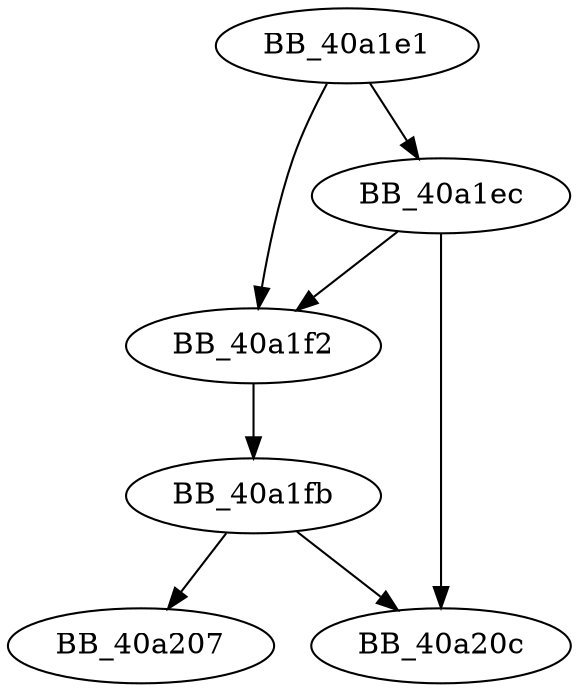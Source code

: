 DiGraph _write_char{
BB_40a1e1->BB_40a1ec
BB_40a1e1->BB_40a1f2
BB_40a1ec->BB_40a1f2
BB_40a1ec->BB_40a20c
BB_40a1f2->BB_40a1fb
BB_40a1fb->BB_40a207
BB_40a1fb->BB_40a20c
}
